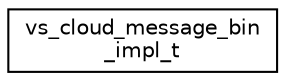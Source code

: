 digraph "Graphical Class Hierarchy"
{
 // LATEX_PDF_SIZE
  edge [fontname="Helvetica",fontsize="10",labelfontname="Helvetica",labelfontsize="10"];
  node [fontname="Helvetica",fontsize="10",shape=record];
  rankdir="LR";
  Node0 [label="vs_cloud_message_bin\l_impl_t",height=0.2,width=0.4,color="black", fillcolor="white", style="filled",URL="$structvs__cloud__message__bin__impl__t.html",tooltip="Message Bin implementation."];
}
